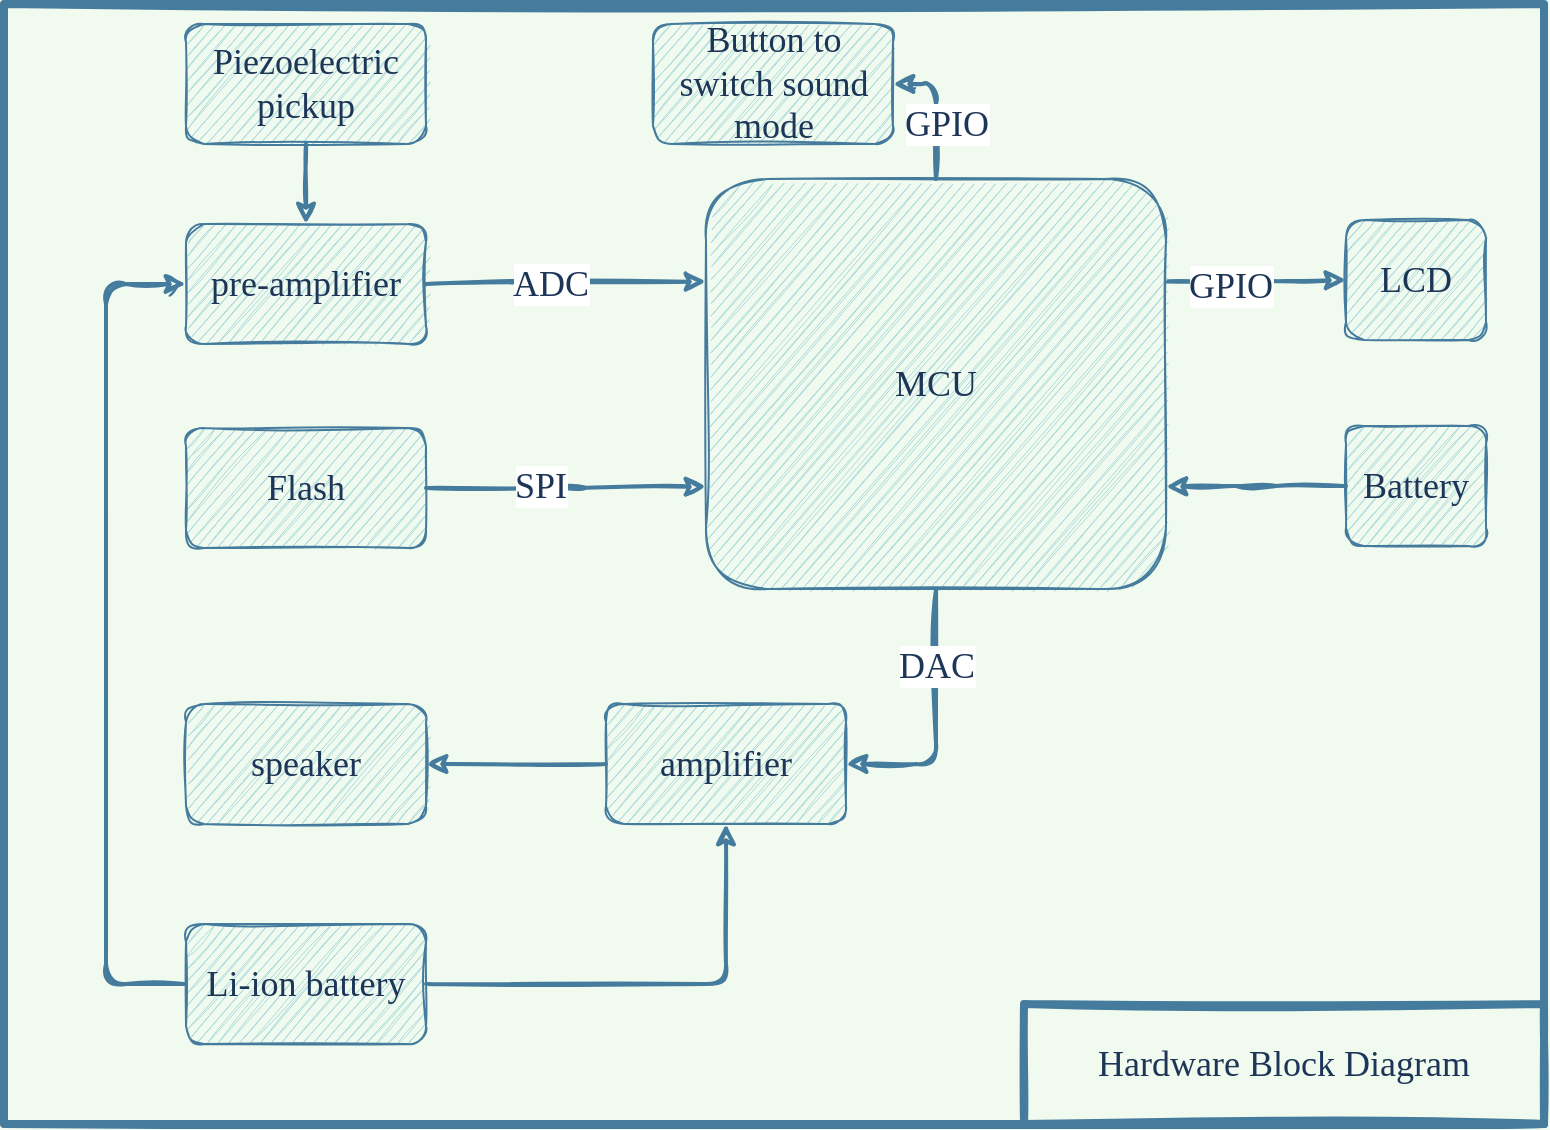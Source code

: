 <mxfile version="16.5.1" type="device"><diagram id="fh3kz13Z7o8pKzMiirxR" name="Page-1"><mxGraphModel dx="2062" dy="1217" grid="1" gridSize="10" guides="1" tooltips="1" connect="1" arrows="1" fold="1" page="1" pageScale="1" pageWidth="827" pageHeight="1169" background="#F1FAEE" math="0" shadow="0"><root><mxCell id="0"/><mxCell id="1" parent="0"/><mxCell id="2atF2CkqEKS1mKft9_3o-8" value="" style="rounded=0;whiteSpace=wrap;html=1;fontColor=#1D3557;strokeColor=#457B9D;fillColor=none;strokeWidth=4;sketch=1;" parent="1" vertex="1"><mxGeometry x="29" y="40" width="770" height="560" as="geometry"/></mxCell><mxCell id="2atF2CkqEKS1mKft9_3o-1" value="&lt;font face=&quot;Computer Modern&quot; style=&quot;font-size: 18px&quot;&gt;Piezoelectric pickup&lt;/font&gt;" style="rounded=1;whiteSpace=wrap;html=1;fillColor=#A8DADC;strokeColor=#457B9D;fontColor=#1D3557;sketch=1;" parent="1" vertex="1"><mxGeometry x="120" y="50" width="120" height="60" as="geometry"/></mxCell><mxCell id="2atF2CkqEKS1mKft9_3o-2" value="&lt;font face=&quot;Computer Modern&quot; style=&quot;font-size: 18px&quot;&gt;pre-amplifier&lt;/font&gt;" style="rounded=1;whiteSpace=wrap;html=1;fillColor=#A8DADC;strokeColor=#457B9D;fontColor=#1D3557;sketch=1;" parent="1" vertex="1"><mxGeometry x="120" y="150" width="120" height="60" as="geometry"/></mxCell><mxCell id="2atF2CkqEKS1mKft9_3o-33" value="GPIO" style="edgeStyle=orthogonalEdgeStyle;curved=0;rounded=1;orthogonalLoop=1;jettySize=auto;html=1;exitX=0.5;exitY=0;exitDx=0;exitDy=0;entryX=1;entryY=0.5;entryDx=0;entryDy=0;fontFamily=Computer Modern;fontSource=https%3A%2F%2Fwww.fontsquirrel.com%2Ffonts%2Fcomputer-modern;fontSize=18;fontColor=#1D3557;strokeColor=#457B9D;strokeWidth=2;fillColor=#A8DADC;sketch=1;" parent="1" source="2atF2CkqEKS1mKft9_3o-3" target="2atF2CkqEKS1mKft9_3o-31" edge="1"><mxGeometry x="-0.203" y="-5" relative="1" as="geometry"><mxPoint as="offset"/></mxGeometry></mxCell><mxCell id="2atF2CkqEKS1mKft9_3o-36" style="edgeStyle=orthogonalEdgeStyle;curved=0;rounded=1;orthogonalLoop=1;jettySize=auto;html=1;exitX=0.5;exitY=1;exitDx=0;exitDy=0;entryX=1;entryY=0.5;entryDx=0;entryDy=0;fontFamily=Computer Modern;fontSource=https%3A%2F%2Fwww.fontsquirrel.com%2Ffonts%2Fcomputer-modern;fontSize=18;fontColor=#1D3557;strokeColor=#457B9D;strokeWidth=2;fillColor=#A8DADC;sketch=1;" parent="1" source="2atF2CkqEKS1mKft9_3o-3" target="2atF2CkqEKS1mKft9_3o-10" edge="1"><mxGeometry relative="1" as="geometry"/></mxCell><mxCell id="2atF2CkqEKS1mKft9_3o-39" value="DAC" style="edgeLabel;html=1;align=center;verticalAlign=middle;resizable=0;points=[];fontSize=18;fontFamily=Computer Modern;fontColor=#1D3557;sketch=1;" parent="2atF2CkqEKS1mKft9_3o-36" vertex="1" connectable="0"><mxGeometry x="-0.153" y="1" relative="1" as="geometry"><mxPoint x="-1" y="-18" as="offset"/></mxGeometry></mxCell><mxCell id="2atF2CkqEKS1mKft9_3o-42" style="edgeStyle=orthogonalEdgeStyle;curved=0;rounded=1;orthogonalLoop=1;jettySize=auto;html=1;exitX=1;exitY=0.25;exitDx=0;exitDy=0;entryX=0;entryY=0.5;entryDx=0;entryDy=0;labelBackgroundColor=#A8DADC;fontFamily=Computer Modern;fontSource=https%3A%2F%2Fwww.fontsquirrel.com%2Ffonts%2Fcomputer-modern;fontSize=18;fontColor=#1D3557;strokeColor=#457B9D;strokeWidth=2;fillColor=#A8DADC;sketch=1;" parent="1" source="2atF2CkqEKS1mKft9_3o-3" target="2atF2CkqEKS1mKft9_3o-40" edge="1"><mxGeometry relative="1" as="geometry"/></mxCell><mxCell id="2atF2CkqEKS1mKft9_3o-43" value="GPIO" style="edgeLabel;html=1;align=center;verticalAlign=middle;resizable=0;points=[];fontSize=18;fontFamily=Computer Modern;fontColor=#1D3557;sketch=1;" parent="2atF2CkqEKS1mKft9_3o-42" vertex="1" connectable="0"><mxGeometry x="-0.295" y="-2" relative="1" as="geometry"><mxPoint as="offset"/></mxGeometry></mxCell><mxCell id="2atF2CkqEKS1mKft9_3o-3" value="&lt;font face=&quot;Computer Modern&quot; style=&quot;font-size: 18px&quot;&gt;MCU&lt;/font&gt;" style="rounded=1;whiteSpace=wrap;html=1;fillColor=#A8DADC;strokeColor=#457B9D;fontColor=#1D3557;sketch=1;" parent="1" vertex="1"><mxGeometry x="380" y="127.5" width="230" height="205" as="geometry"/></mxCell><mxCell id="2atF2CkqEKS1mKft9_3o-6" value="" style="endArrow=classic;html=1;rounded=0;fontFamily=Helvetica;fontSize=18;exitX=0.5;exitY=1;exitDx=0;exitDy=0;entryX=0.5;entryY=0;entryDx=0;entryDy=0;strokeWidth=2;labelBackgroundColor=#F1FAEE;strokeColor=#457B9D;fontColor=#1D3557;sketch=1;" parent="1" source="2atF2CkqEKS1mKft9_3o-1" target="2atF2CkqEKS1mKft9_3o-2" edge="1"><mxGeometry width="50" height="50" relative="1" as="geometry"><mxPoint x="860" y="630" as="sourcePoint"/><mxPoint x="910" y="580" as="targetPoint"/></mxGeometry></mxCell><mxCell id="2atF2CkqEKS1mKft9_3o-9" value="&lt;font face=&quot;Computer Modern&quot; style=&quot;font-size: 18px&quot;&gt;Hardware Block Diagram&lt;/font&gt;" style="rounded=0;whiteSpace=wrap;html=1;fontColor=#1D3557;strokeColor=#457B9D;strokeWidth=4;fillColor=none;sketch=1;" parent="1" vertex="1"><mxGeometry x="539" y="540" width="260" height="60" as="geometry"/></mxCell><mxCell id="2atF2CkqEKS1mKft9_3o-10" value="&lt;font face=&quot;Computer Modern&quot; style=&quot;font-size: 18px&quot;&gt;amplifier&lt;/font&gt;" style="rounded=1;whiteSpace=wrap;html=1;fillColor=#A8DADC;strokeColor=#457B9D;fontColor=#1D3557;sketch=1;" parent="1" vertex="1"><mxGeometry x="330" y="390" width="120" height="60" as="geometry"/></mxCell><mxCell id="2atF2CkqEKS1mKft9_3o-16" value="" style="endArrow=classic;html=1;rounded=0;fontFamily=Computer Modern;fontSize=18;strokeWidth=2;labelBackgroundColor=#F1FAEE;strokeColor=#457B9D;fontColor=#1D3557;entryX=0;entryY=0.25;entryDx=0;entryDy=0;exitX=1;exitY=0.5;exitDx=0;exitDy=0;fontSource=https%3A%2F%2Fwww.fontsquirrel.com%2Ffonts%2Fcomputer-modern;sketch=1;" parent="1" source="2atF2CkqEKS1mKft9_3o-2" target="2atF2CkqEKS1mKft9_3o-3" edge="1"><mxGeometry width="50" height="50" relative="1" as="geometry"><mxPoint x="360" y="260" as="sourcePoint"/><mxPoint x="330" y="230" as="targetPoint"/></mxGeometry></mxCell><mxCell id="2atF2CkqEKS1mKft9_3o-38" value="ADC" style="edgeLabel;html=1;align=center;verticalAlign=middle;resizable=0;points=[];fontSize=18;fontFamily=Computer Modern;fontColor=#1D3557;sketch=1;" parent="2atF2CkqEKS1mKft9_3o-16" vertex="1" connectable="0"><mxGeometry x="-0.118" relative="1" as="geometry"><mxPoint as="offset"/></mxGeometry></mxCell><mxCell id="2atF2CkqEKS1mKft9_3o-22" value="" style="endArrow=classic;html=1;rounded=0;fontFamily=Computer Modern;fontSize=18;strokeWidth=2;labelBackgroundColor=#F1FAEE;strokeColor=#457B9D;fontColor=#1D3557;entryX=1;entryY=0.5;entryDx=0;entryDy=0;fontSource=https%3A%2F%2Fwww.fontsquirrel.com%2Ffonts%2Fcomputer-modern;exitX=0;exitY=0.5;exitDx=0;exitDy=0;sketch=1;" parent="1" source="2atF2CkqEKS1mKft9_3o-10" target="2atF2CkqEKS1mKft9_3o-23" edge="1"><mxGeometry width="50" height="50" relative="1" as="geometry"><mxPoint x="220" y="410" as="sourcePoint"/><mxPoint x="360" y="410" as="targetPoint"/></mxGeometry></mxCell><mxCell id="2atF2CkqEKS1mKft9_3o-23" value="&lt;font face=&quot;Computer Modern&quot; style=&quot;font-size: 18px&quot;&gt;speaker&lt;/font&gt;" style="rounded=1;whiteSpace=wrap;html=1;fillColor=#A8DADC;strokeColor=#457B9D;fontColor=#1D3557;sketch=1;" parent="1" vertex="1"><mxGeometry x="120" y="390" width="120" height="60" as="geometry"/></mxCell><mxCell id="2atF2CkqEKS1mKft9_3o-31" value="&lt;font face=&quot;Computer Modern&quot; style=&quot;font-size: 18px&quot;&gt;Button to switch sound mode&lt;/font&gt;" style="rounded=1;whiteSpace=wrap;html=1;fillColor=#A8DADC;strokeColor=#457B9D;fontColor=#1D3557;sketch=1;" parent="1" vertex="1"><mxGeometry x="353.5" y="50" width="120" height="60" as="geometry"/></mxCell><mxCell id="2atF2CkqEKS1mKft9_3o-40" value="&lt;font face=&quot;Computer Modern&quot; style=&quot;font-size: 18px&quot;&gt;LCD&lt;/font&gt;" style="rounded=1;whiteSpace=wrap;html=1;fillColor=#A8DADC;strokeColor=#457B9D;fontColor=#1D3557;sketch=1;" parent="1" vertex="1"><mxGeometry x="700" y="148" width="70" height="60" as="geometry"/></mxCell><mxCell id="2atF2CkqEKS1mKft9_3o-45" style="edgeStyle=orthogonalEdgeStyle;curved=0;rounded=1;orthogonalLoop=1;jettySize=auto;html=1;entryX=0;entryY=0.75;entryDx=0;entryDy=0;labelBackgroundColor=#A8DADC;fontFamily=Computer Modern;fontSource=https%3A%2F%2Fwww.fontsquirrel.com%2Ffonts%2Fcomputer-modern;fontSize=18;fontColor=#1D3557;strokeColor=#457B9D;strokeWidth=2;fillColor=#A8DADC;sketch=1;" parent="1" source="2atF2CkqEKS1mKft9_3o-44" target="2atF2CkqEKS1mKft9_3o-3" edge="1"><mxGeometry relative="1" as="geometry"/></mxCell><mxCell id="2atF2CkqEKS1mKft9_3o-46" value="SPI" style="edgeLabel;html=1;align=center;verticalAlign=middle;resizable=0;points=[];fontSize=18;fontFamily=Computer Modern;fontColor=#1D3557;sketch=1;" parent="2atF2CkqEKS1mKft9_3o-45" vertex="1" connectable="0"><mxGeometry x="-0.19" y="1" relative="1" as="geometry"><mxPoint as="offset"/></mxGeometry></mxCell><mxCell id="2atF2CkqEKS1mKft9_3o-44" value="&lt;font face=&quot;Computer Modern&quot; style=&quot;font-size: 18px&quot;&gt;Flash&lt;/font&gt;" style="rounded=1;whiteSpace=wrap;html=1;fillColor=#A8DADC;strokeColor=#457B9D;fontColor=#1D3557;sketch=1;" parent="1" vertex="1"><mxGeometry x="120" y="252" width="120" height="60" as="geometry"/></mxCell><mxCell id="2atF2CkqEKS1mKft9_3o-49" style="edgeStyle=orthogonalEdgeStyle;curved=0;rounded=1;orthogonalLoop=1;jettySize=auto;html=1;entryX=0;entryY=0.5;entryDx=0;entryDy=0;labelBackgroundColor=#A8DADC;fontFamily=Computer Modern;fontSource=https%3A%2F%2Fwww.fontsquirrel.com%2Ffonts%2Fcomputer-modern;fontSize=18;fontColor=#1D3557;strokeColor=#457B9D;strokeWidth=2;fillColor=#A8DADC;sketch=1;" parent="1" source="2atF2CkqEKS1mKft9_3o-47" target="2atF2CkqEKS1mKft9_3o-2" edge="1"><mxGeometry relative="1" as="geometry"><Array as="points"><mxPoint x="80" y="530"/><mxPoint x="80" y="180"/></Array></mxGeometry></mxCell><mxCell id="2atF2CkqEKS1mKft9_3o-50" style="edgeStyle=orthogonalEdgeStyle;curved=0;rounded=1;orthogonalLoop=1;jettySize=auto;html=1;entryX=0.5;entryY=1;entryDx=0;entryDy=0;labelBackgroundColor=#A8DADC;fontFamily=Computer Modern;fontSource=https%3A%2F%2Fwww.fontsquirrel.com%2Ffonts%2Fcomputer-modern;fontSize=18;fontColor=#1D3557;strokeColor=#457B9D;strokeWidth=2;fillColor=#A8DADC;sketch=1;" parent="1" source="2atF2CkqEKS1mKft9_3o-47" target="2atF2CkqEKS1mKft9_3o-10" edge="1"><mxGeometry relative="1" as="geometry"/></mxCell><mxCell id="2atF2CkqEKS1mKft9_3o-47" value="&lt;font face=&quot;Computer Modern&quot; style=&quot;font-size: 18px&quot;&gt;Li-ion battery&lt;br&gt;&lt;/font&gt;" style="rounded=1;whiteSpace=wrap;html=1;fillColor=#A8DADC;strokeColor=#457B9D;fontColor=#1D3557;sketch=1;" parent="1" vertex="1"><mxGeometry x="120" y="500" width="120" height="60" as="geometry"/></mxCell><mxCell id="5gWjqNqYP4kcr0PLXRH_-2" style="edgeStyle=orthogonalEdgeStyle;curved=0;rounded=1;orthogonalLoop=1;jettySize=auto;html=1;entryX=1;entryY=0.75;entryDx=0;entryDy=0;labelBackgroundColor=#A8DADC;fontFamily=Computer Modern;fontSource=https%3A%2F%2Fwww.fontsquirrel.com%2Ffonts%2Fcomputer-modern;fontSize=18;fontColor=#1D3557;strokeColor=#457B9D;strokeWidth=2;fillColor=#A8DADC;sketch=1;" parent="1" source="5gWjqNqYP4kcr0PLXRH_-1" target="2atF2CkqEKS1mKft9_3o-3" edge="1"><mxGeometry relative="1" as="geometry"/></mxCell><mxCell id="5gWjqNqYP4kcr0PLXRH_-1" value="&lt;font face=&quot;Computer Modern&quot;&gt;&lt;span style=&quot;font-size: 18px&quot;&gt;Battery&lt;/span&gt;&lt;/font&gt;" style="rounded=1;whiteSpace=wrap;html=1;fillColor=#A8DADC;strokeColor=#457B9D;fontColor=#1D3557;sketch=1;" parent="1" vertex="1"><mxGeometry x="700" y="251" width="70" height="60" as="geometry"/></mxCell></root></mxGraphModel></diagram></mxfile>